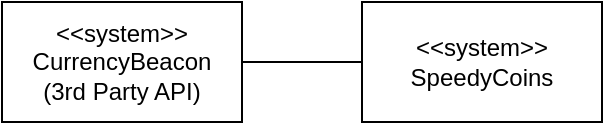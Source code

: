 <mxfile version="21.0.6" type="device"><diagram name="Page-1" id="iUsBw3Jt_tbgYIUAZi0O"><mxGraphModel dx="1234" dy="740" grid="1" gridSize="10" guides="1" tooltips="1" connect="1" arrows="1" fold="1" page="1" pageScale="1" pageWidth="827" pageHeight="1169" math="0" shadow="0"><root><mxCell id="0"/><mxCell id="1" parent="0"/><mxCell id="C45FXI6Qz_V-g50iK9xV-3" style="edgeStyle=orthogonalEdgeStyle;rounded=0;orthogonalLoop=1;jettySize=auto;html=1;endArrow=none;endFill=0;" edge="1" parent="1" source="C45FXI6Qz_V-g50iK9xV-1" target="C45FXI6Qz_V-g50iK9xV-2"><mxGeometry relative="1" as="geometry"/></mxCell><mxCell id="C45FXI6Qz_V-g50iK9xV-1" value="&amp;lt;&amp;lt;system&amp;gt;&amp;gt;&lt;br&gt;SpeedyCoins" style="rounded=0;whiteSpace=wrap;html=1;" vertex="1" parent="1"><mxGeometry x="360" y="210" width="120" height="60" as="geometry"/></mxCell><mxCell id="C45FXI6Qz_V-g50iK9xV-2" value="&amp;lt;&amp;lt;system&amp;gt;&amp;gt;&lt;br&gt;CurrencyBeacon &lt;br&gt;(3rd Party API)" style="rounded=0;whiteSpace=wrap;html=1;" vertex="1" parent="1"><mxGeometry x="180" y="210" width="120" height="60" as="geometry"/></mxCell></root></mxGraphModel></diagram></mxfile>